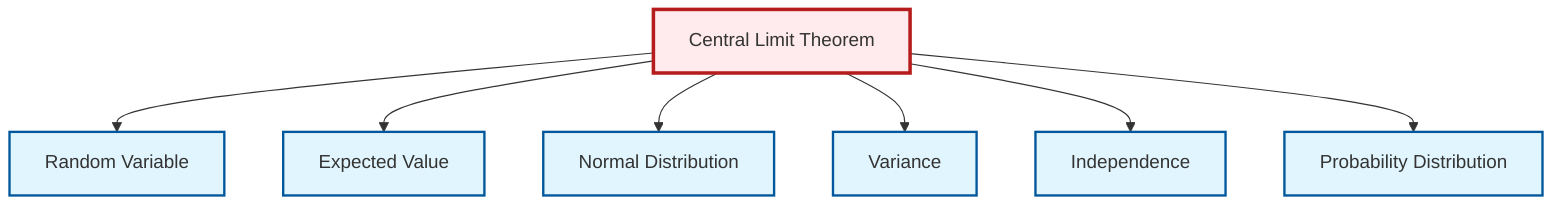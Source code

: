 graph TD
    classDef definition fill:#e1f5fe,stroke:#01579b,stroke-width:2px
    classDef theorem fill:#f3e5f5,stroke:#4a148c,stroke-width:2px
    classDef axiom fill:#fff3e0,stroke:#e65100,stroke-width:2px
    classDef example fill:#e8f5e9,stroke:#1b5e20,stroke-width:2px
    classDef current fill:#ffebee,stroke:#b71c1c,stroke-width:3px
    thm-central-limit["Central Limit Theorem"]:::theorem
    def-random-variable["Random Variable"]:::definition
    def-probability-distribution["Probability Distribution"]:::definition
    def-normal-distribution["Normal Distribution"]:::definition
    def-expectation["Expected Value"]:::definition
    def-variance["Variance"]:::definition
    def-independence["Independence"]:::definition
    thm-central-limit --> def-random-variable
    thm-central-limit --> def-expectation
    thm-central-limit --> def-normal-distribution
    thm-central-limit --> def-variance
    thm-central-limit --> def-independence
    thm-central-limit --> def-probability-distribution
    class thm-central-limit current